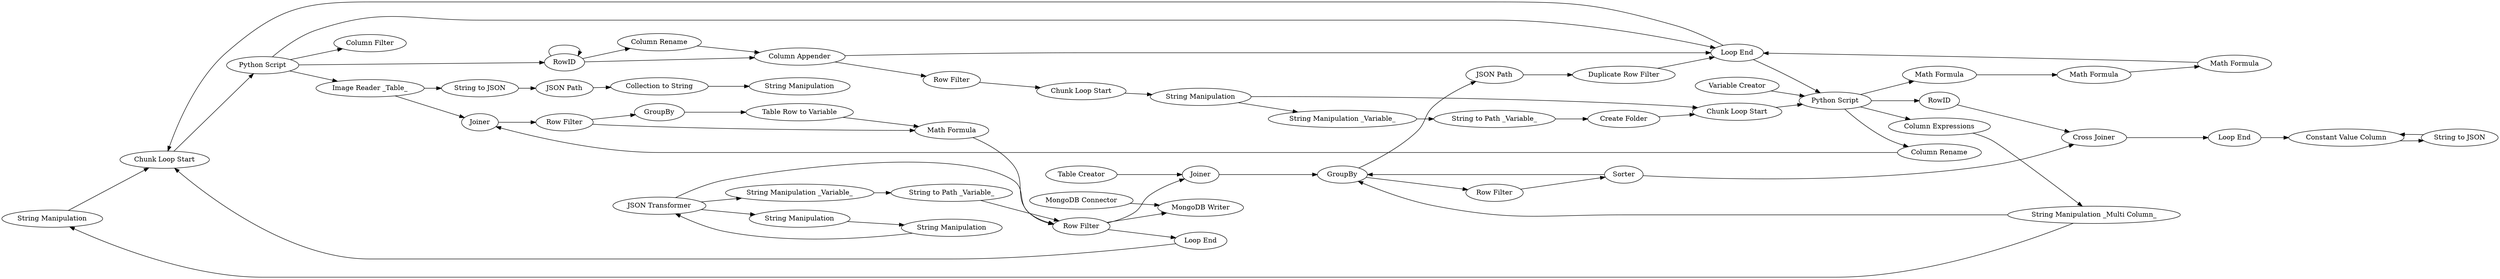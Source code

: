 digraph {
	336 -> 346
	363 -> 326
	396 -> 323
	339 -> 325
	361 -> 386
	360 -> 336
	331 -> 373
	344 -> 341
	355 -> 361
	354 -> 325
	319 -> 348
	357 -> 355
	351 -> 348
	352 -> 351
	323 -> 364
	394 -> 395
	347 -> 340
	350 -> 352
	399 -> 396
	382 -> 381
	379 -> 361
	385 -> 386
	317 -> 354
	347 -> 339
	397 -> 346
	381 -> 382
	317 -> 335
	317 -> 331
	348 -> 317
	390 -> 391
	326 -> 317
	378 -> 379
	333 -> 355
	316 -> 317
	350 -> 351
	320 -> 319
	373 -> 334
	358 -> 359
	361 -> 395
	347 -> 350
	391 -> 348
	380 -> 378
	359 -> 369
	369 -> 358
	323 -> 326
	334 -> 381
	359 -> 390
	342 -> 343
	358 -> 373
	384 -> 383
	333 -> 356
	317 -> 318
	365 -> 363
	339 -> 344
	325 -> 333
	351 -> 399
	380 -> 361
	356 -> 357
	360 -> 359
	361 -> 397
	380 -> 384
	350 -> 350
	383 -> 380
	335 -> 360
	346 -> 347
	386 -> 359
	318 -> 320
	348 -> 346
	347 -> 348
	364 -> 365
	341 -> 342
	351 [label="Column Appender"]
	365 [label="String to Path _Variable_"]
	379 [label="String to Path _Variable_"]
	354 [label="Column Rename"]
	394 [label="MongoDB Connector"]
	381 [label="Constant Value Column"]
	383 [label="String Manipulation"]
	384 [label="String Manipulation"]
	363 [label="Create Folder"]
	339 [label="Image Reader _Table_"]
	357 [label="Table Row to Variable"]
	341 [label="JSON Path"]
	335 [label="Column Expressions"]
	316 [label="Variable Creator"]
	343 [label="String Manipulation"]
	373 [label="Cross Joiner"]
	325 [label=Joiner]
	344 [label="String to JSON"]
	336 [label="String Manipulation"]
	348 [label="Loop End"]
	361 [label="Row Filter"]
	359 [label=GroupBy]
	390 [label="JSON Path"]
	386 [label=Joiner]
	334 [label="Loop End"]
	319 [label="Math Formula"]
	391 [label="Duplicate Row Filter"]
	397 [label="Loop End"]
	385 [label="Table Creator"]
	396 [label="Chunk Loop Start"]
	382 [label="String to JSON"]
	346 [label="Chunk Loop Start"]
	358 [label=Sorter]
	342 [label="Collection to String"]
	333 [label="Row Filter"]
	356 [label=GroupBy]
	360 [label="String Manipulation _Multi Column_"]
	369 [label="Row Filter"]
	378 [label="String Manipulation _Variable_"]
	399 [label="Row Filter"]
	331 [label=RowID]
	352 [label="Column Rename"]
	340 [label="Column Filter"]
	380 [label="JSON Transformer"]
	364 [label="String Manipulation _Variable_"]
	326 [label="Chunk Loop Start"]
	350 [label=RowID]
	318 [label="Math Formula"]
	395 [label="MongoDB Writer"]
	355 [label="Math Formula"]
	323 [label="String Manipulation"]
	317 [label="Python Script"]
	347 [label="Python Script"]
	320 [label="Math Formula"]
	rankdir=LR
}
